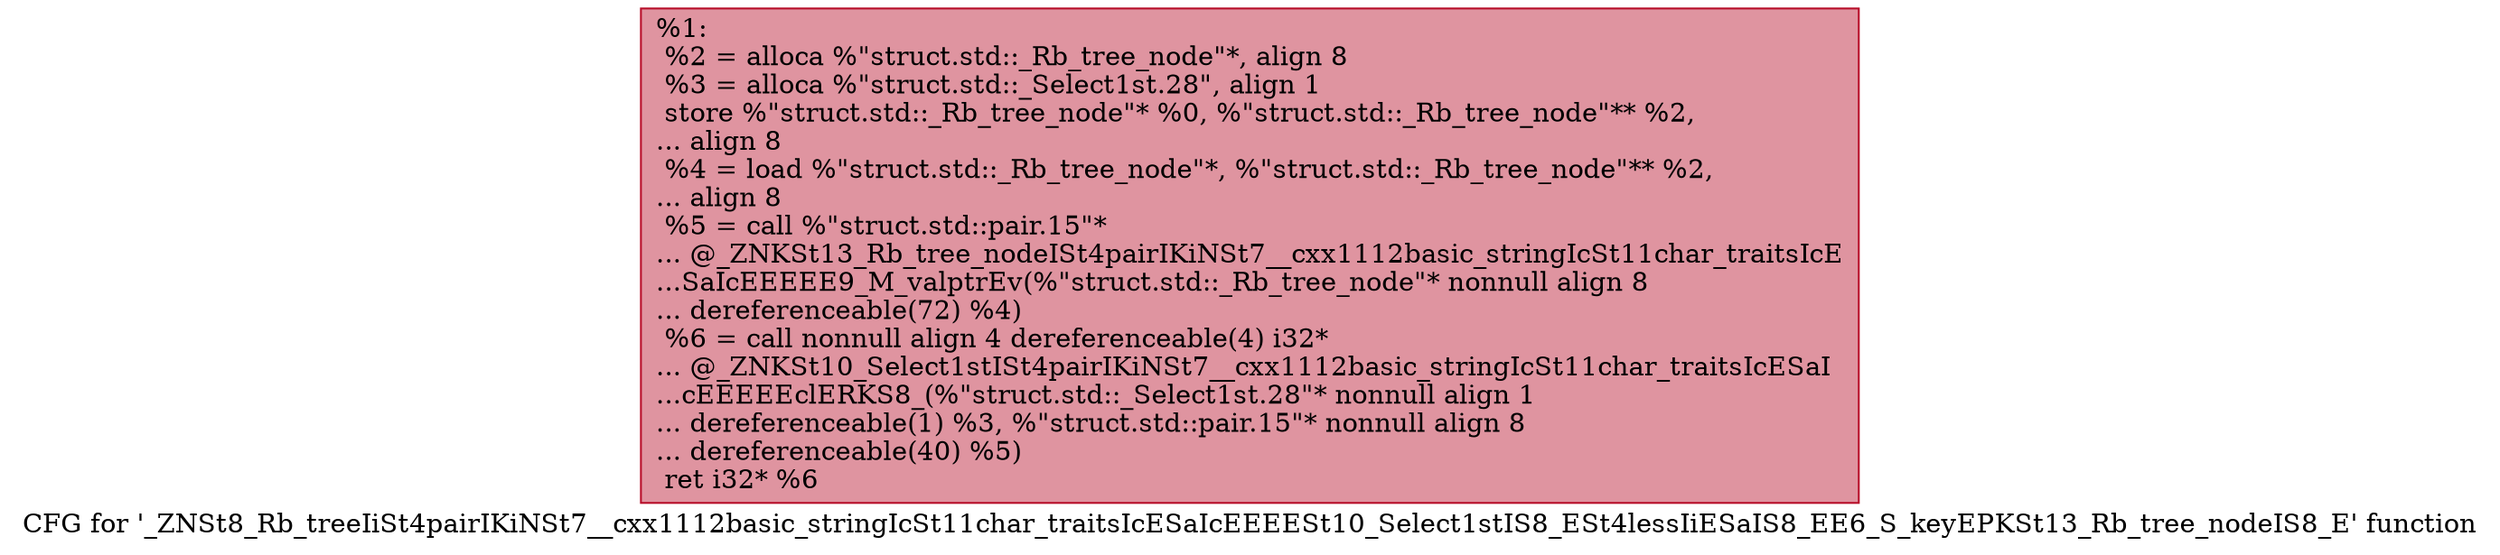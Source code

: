 digraph "CFG for '_ZNSt8_Rb_treeIiSt4pairIKiNSt7__cxx1112basic_stringIcSt11char_traitsIcESaIcEEEESt10_Select1stIS8_ESt4lessIiESaIS8_EE6_S_keyEPKSt13_Rb_tree_nodeIS8_E' function" {
	label="CFG for '_ZNSt8_Rb_treeIiSt4pairIKiNSt7__cxx1112basic_stringIcSt11char_traitsIcESaIcEEEESt10_Select1stIS8_ESt4lessIiESaIS8_EE6_S_keyEPKSt13_Rb_tree_nodeIS8_E' function";

	Node0x55a8468328c0 [shape=record,color="#b70d28ff", style=filled, fillcolor="#b70d2870",label="{%1:\l  %2 = alloca %\"struct.std::_Rb_tree_node\"*, align 8\l  %3 = alloca %\"struct.std::_Select1st.28\", align 1\l  store %\"struct.std::_Rb_tree_node\"* %0, %\"struct.std::_Rb_tree_node\"** %2,\l... align 8\l  %4 = load %\"struct.std::_Rb_tree_node\"*, %\"struct.std::_Rb_tree_node\"** %2,\l... align 8\l  %5 = call %\"struct.std::pair.15\"*\l... @_ZNKSt13_Rb_tree_nodeISt4pairIKiNSt7__cxx1112basic_stringIcSt11char_traitsIcE\l...SaIcEEEEE9_M_valptrEv(%\"struct.std::_Rb_tree_node\"* nonnull align 8\l... dereferenceable(72) %4)\l  %6 = call nonnull align 4 dereferenceable(4) i32*\l... @_ZNKSt10_Select1stISt4pairIKiNSt7__cxx1112basic_stringIcSt11char_traitsIcESaI\l...cEEEEEclERKS8_(%\"struct.std::_Select1st.28\"* nonnull align 1\l... dereferenceable(1) %3, %\"struct.std::pair.15\"* nonnull align 8\l... dereferenceable(40) %5)\l  ret i32* %6\l}"];
}
